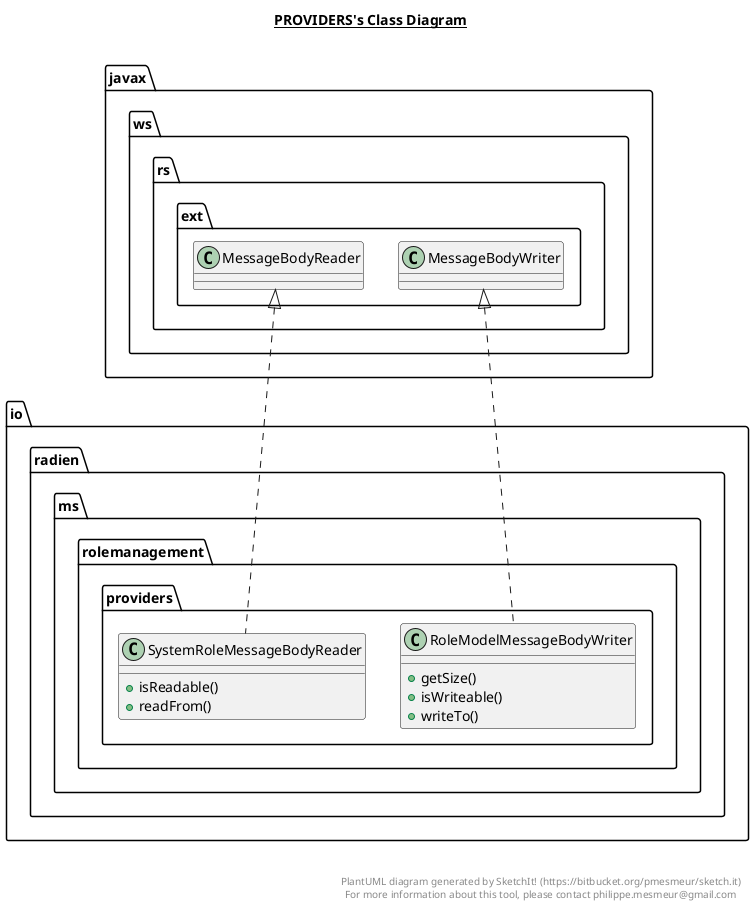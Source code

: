 @startuml

title __PROVIDERS's Class Diagram__\n

  namespace io.radien.ms.rolemanagement {
    namespace providers {
      class io.radien.ms.rolemanagement.providers.RoleModelMessageBodyWriter {
          + getSize()
          + isWriteable()
          + writeTo()
      }
    }
  }
  

  namespace io.radien.ms.rolemanagement {
    namespace providers {
      class io.radien.ms.rolemanagement.providers.SystemRoleMessageBodyReader {
          + isReadable()
          + readFrom()
      }
    }
  }
  

  io.radien.ms.rolemanagement.providers.RoleModelMessageBodyWriter .up.|> javax.ws.rs.ext.MessageBodyWriter
  io.radien.ms.rolemanagement.providers.SystemRoleMessageBodyReader .up.|> javax.ws.rs.ext.MessageBodyReader


right footer


PlantUML diagram generated by SketchIt! (https://bitbucket.org/pmesmeur/sketch.it)
For more information about this tool, please contact philippe.mesmeur@gmail.com
endfooter

@enduml
